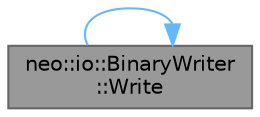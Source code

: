 digraph "neo::io::BinaryWriter::Write"
{
 // LATEX_PDF_SIZE
  bgcolor="transparent";
  edge [fontname=Helvetica,fontsize=10,labelfontname=Helvetica,labelfontsize=10];
  node [fontname=Helvetica,fontsize=10,shape=box,height=0.2,width=0.4];
  rankdir="LR";
  Node1 [id="Node000001",label="neo::io::BinaryWriter\l::Write",height=0.2,width=0.4,color="gray40", fillcolor="grey60", style="filled", fontcolor="black",tooltip="Writes a boolean value to the stream."];
  Node1 -> Node1 [id="edge1_Node000001_Node000001",color="steelblue1",style="solid",tooltip=" "];
}
